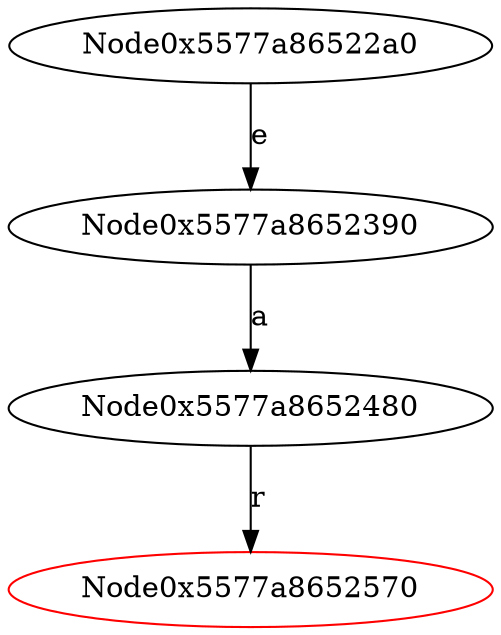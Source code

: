 digraph TrieInsert {
"Node0x5577a86522a0" -> {"Node0x5577a8652390"} [label="e"]
"Node0x5577a8652390" -> {"Node0x5577a8652480"} [label="a"]
"Node0x5577a8652480" -> {"Node0x5577a8652570"} [label="r"]
"Node0x5577a8652570" [color=red]
}
